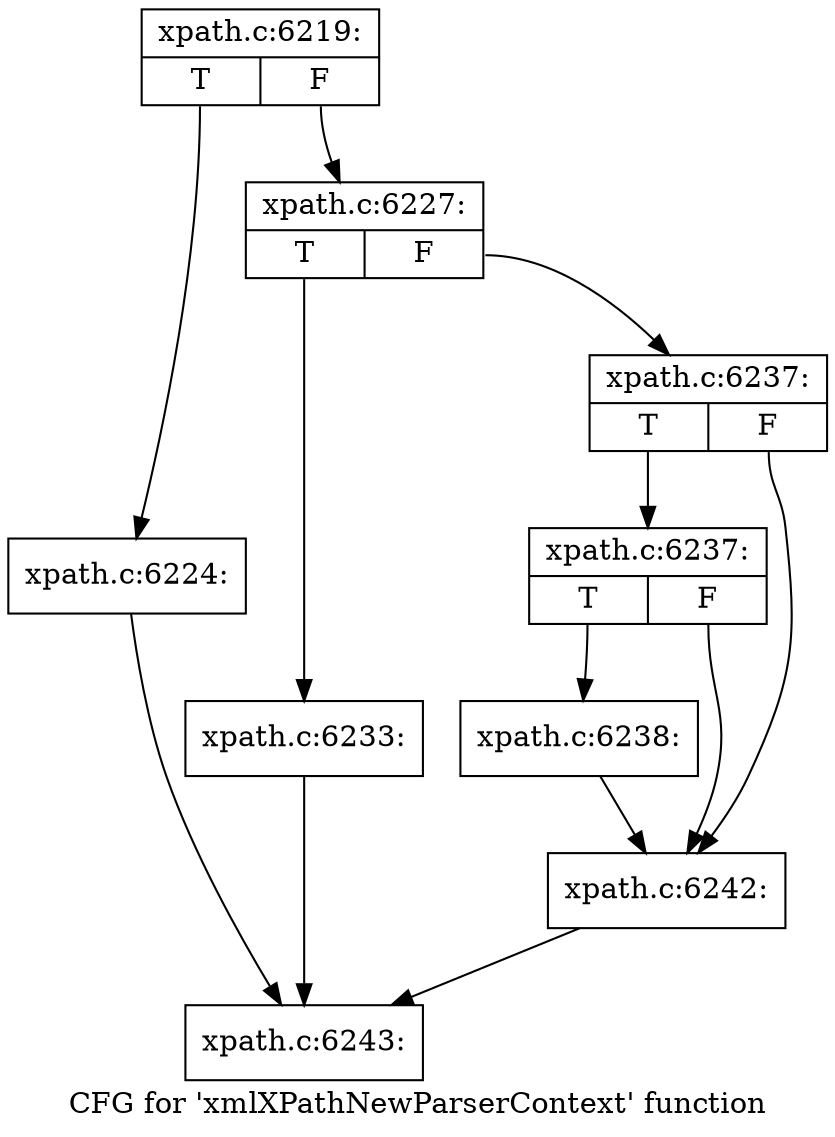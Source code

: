 digraph "CFG for 'xmlXPathNewParserContext' function" {
	label="CFG for 'xmlXPathNewParserContext' function";

	Node0x47e9c80 [shape=record,label="{xpath.c:6219:|{<s0>T|<s1>F}}"];
	Node0x47e9c80:s0 -> Node0x491a1d0;
	Node0x47e9c80:s1 -> Node0x491a220;
	Node0x491a1d0 [shape=record,label="{xpath.c:6224:}"];
	Node0x491a1d0 -> Node0x47e9fb0;
	Node0x491a220 [shape=record,label="{xpath.c:6227:|{<s0>T|<s1>F}}"];
	Node0x491a220:s0 -> Node0x491bca0;
	Node0x491a220:s1 -> Node0x491c0b0;
	Node0x491bca0 [shape=record,label="{xpath.c:6233:}"];
	Node0x491bca0 -> Node0x47e9fb0;
	Node0x491c0b0 [shape=record,label="{xpath.c:6237:|{<s0>T|<s1>F}}"];
	Node0x491c0b0:s0 -> Node0x491c980;
	Node0x491c0b0:s1 -> Node0x491c930;
	Node0x491c980 [shape=record,label="{xpath.c:6237:|{<s0>T|<s1>F}}"];
	Node0x491c980:s0 -> Node0x491c8e0;
	Node0x491c980:s1 -> Node0x491c930;
	Node0x491c8e0 [shape=record,label="{xpath.c:6238:}"];
	Node0x491c8e0 -> Node0x491c930;
	Node0x491c930 [shape=record,label="{xpath.c:6242:}"];
	Node0x491c930 -> Node0x47e9fb0;
	Node0x47e9fb0 [shape=record,label="{xpath.c:6243:}"];
}
